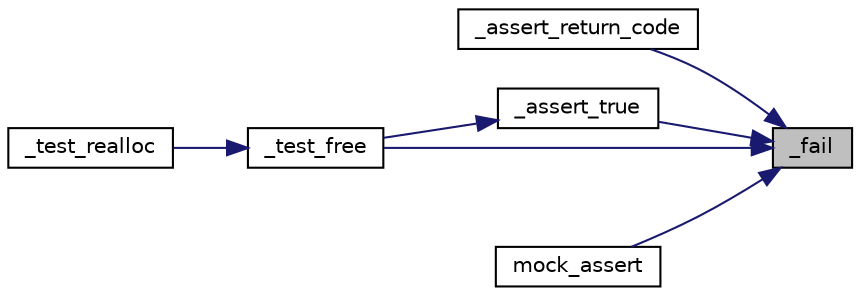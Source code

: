 digraph "_fail"
{
 // LATEX_PDF_SIZE
  edge [fontname="Helvetica",fontsize="10",labelfontname="Helvetica",labelfontsize="10"];
  node [fontname="Helvetica",fontsize="10",shape=record];
  rankdir="RL";
  Node1 [label="_fail",height=0.2,width=0.4,color="black", fillcolor="grey75", style="filled", fontcolor="black",tooltip=" "];
  Node1 -> Node2 [dir="back",color="midnightblue",fontsize="10",style="solid",fontname="Helvetica"];
  Node2 [label="_assert_return_code",height=0.2,width=0.4,color="black", fillcolor="white", style="filled",URL="$group__cmocka.html#gaab307d00e1d52cb56c02bb7bbe71eb50",tooltip=" "];
  Node1 -> Node3 [dir="back",color="midnightblue",fontsize="10",style="solid",fontname="Helvetica"];
  Node3 [label="_assert_true",height=0.2,width=0.4,color="black", fillcolor="white", style="filled",URL="$group__cmocka.html#ga716f6148096fda384f02558c6891ca4e",tooltip=" "];
  Node3 -> Node4 [dir="back",color="midnightblue",fontsize="10",style="solid",fontname="Helvetica"];
  Node4 [label="_test_free",height=0.2,width=0.4,color="black", fillcolor="white", style="filled",URL="$group__cmocka.html#gaa638dca2eb88eb45ba9b3dc810701345",tooltip=" "];
  Node4 -> Node5 [dir="back",color="midnightblue",fontsize="10",style="solid",fontname="Helvetica"];
  Node5 [label="_test_realloc",height=0.2,width=0.4,color="black", fillcolor="white", style="filled",URL="$group__cmocka.html#gaa329fa627c139f67e6a78ee3840baaac",tooltip=" "];
  Node1 -> Node4 [dir="back",color="midnightblue",fontsize="10",style="solid",fontname="Helvetica"];
  Node1 -> Node6 [dir="back",color="midnightblue",fontsize="10",style="solid",fontname="Helvetica"];
  Node6 [label="mock_assert",height=0.2,width=0.4,color="black", fillcolor="white", style="filled",URL="$group__cmocka__mock__assert.html#ga7f1663184edbd6120732191c4bffada2",tooltip="Function to replace assert(3) in tested code."];
}
